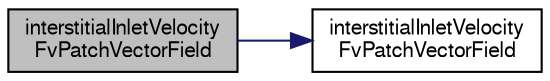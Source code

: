 digraph "interstitialInletVelocityFvPatchVectorField"
{
  bgcolor="transparent";
  edge [fontname="FreeSans",fontsize="10",labelfontname="FreeSans",labelfontsize="10"];
  node [fontname="FreeSans",fontsize="10",shape=record];
  rankdir="LR";
  Node4 [label="interstitialInletVelocity\lFvPatchVectorField",height=0.2,width=0.4,color="black", fillcolor="grey75", style="filled", fontcolor="black"];
  Node4 -> Node5 [color="midnightblue",fontsize="10",style="solid",fontname="FreeSans"];
  Node5 [label="interstitialInletVelocity\lFvPatchVectorField",height=0.2,width=0.4,color="black",URL="$a22150.html#ae07403272c003e96cf013c503944cf03",tooltip="Construct from patch and internal field. "];
}
